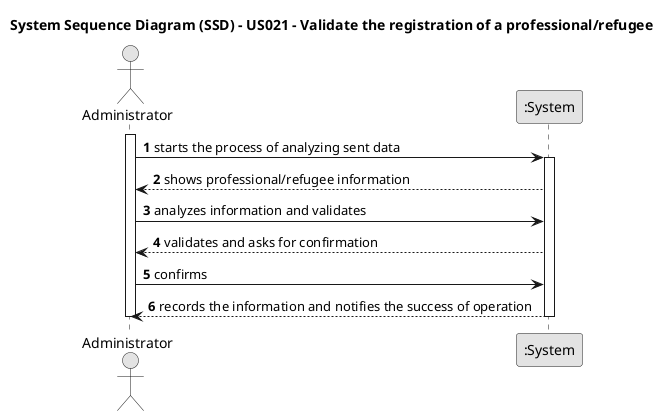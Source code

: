 @startuml
skinparam monochrome true
skinparam packageStyle rectangle
skinparam shadowing false

title System Sequence Diagram (SSD) - US021 - Validate the registration of a professional/refugee


autonumber

actor Administrator as admin
participant ":System" as System

activate admin
    admin -> System : starts the process of analyzing sent data
    activate System
        System --> admin : shows professional/refugee information
        admin -> System : analyzes information and validates
        System --> admin : validates and asks for confirmation
        admin -> System : confirms
        System --> admin : records the information and notifies the success of operation
    deactivate System
deactivate admin


@enduml